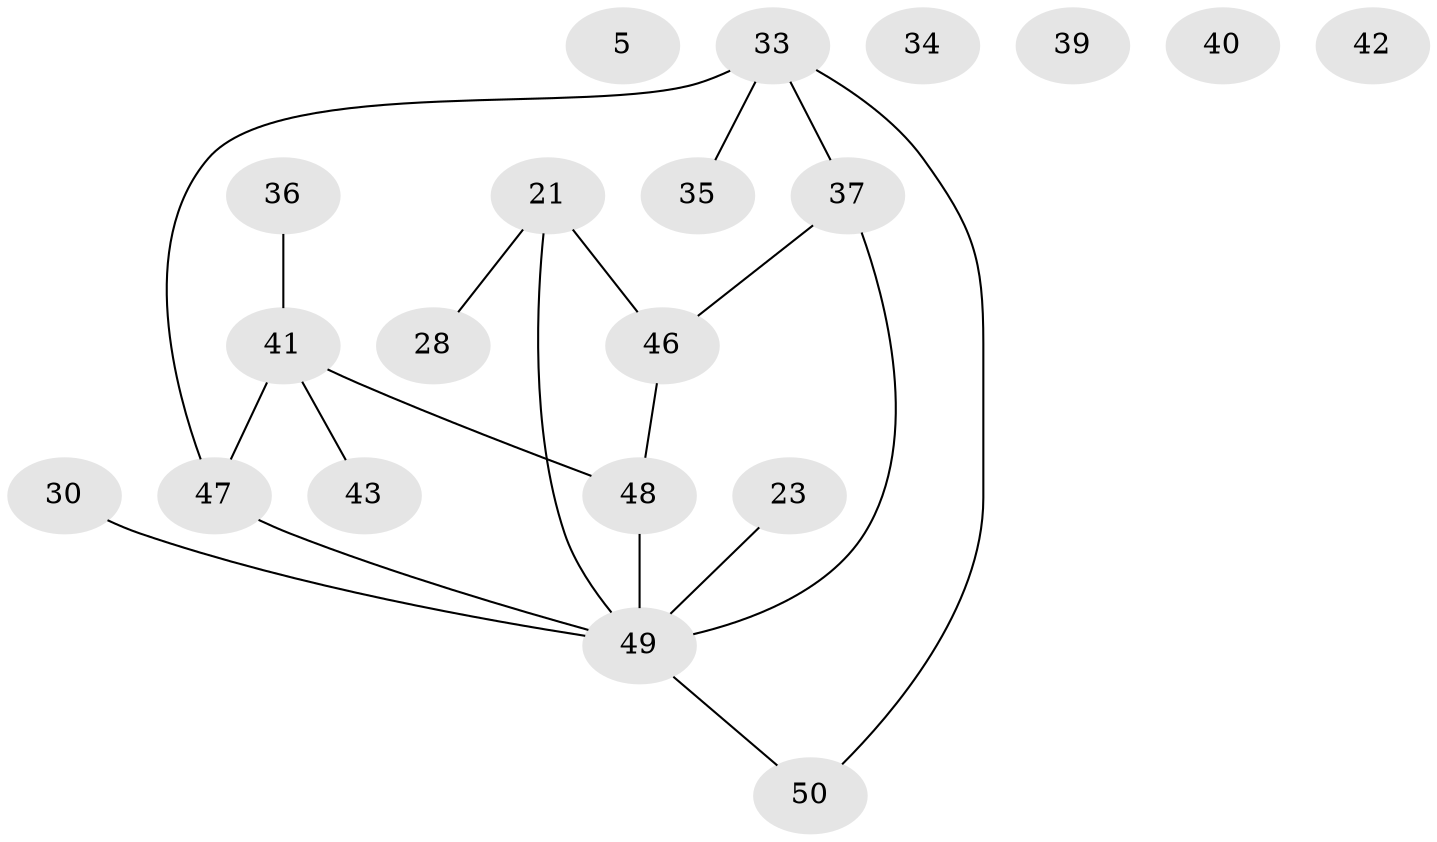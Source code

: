 // original degree distribution, {3: 0.22, 2: 0.26, 1: 0.22, 4: 0.18, 0: 0.1, 6: 0.02}
// Generated by graph-tools (version 1.1) at 2025/43/03/04/25 21:43:36]
// undirected, 20 vertices, 19 edges
graph export_dot {
graph [start="1"]
  node [color=gray90,style=filled];
  5;
  21 [super="+4+11"];
  23;
  28;
  30;
  33;
  34;
  35 [super="+32"];
  36 [super="+18"];
  37 [super="+10"];
  39;
  40;
  41 [super="+12"];
  42;
  43;
  46 [super="+24"];
  47 [super="+7+17+20+22"];
  48 [super="+14+3+29+19"];
  49 [super="+44+16+25+38+15"];
  50 [super="+45+13"];
  21 -- 28;
  21 -- 46 [weight=2];
  21 -- 49;
  23 -- 49;
  30 -- 49;
  33 -- 35;
  33 -- 37 [weight=2];
  33 -- 50;
  33 -- 47 [weight=2];
  36 -- 41;
  37 -- 46;
  37 -- 49;
  41 -- 43 [weight=2];
  41 -- 48;
  41 -- 47 [weight=2];
  46 -- 48;
  47 -- 49;
  48 -- 49 [weight=3];
  49 -- 50;
}
